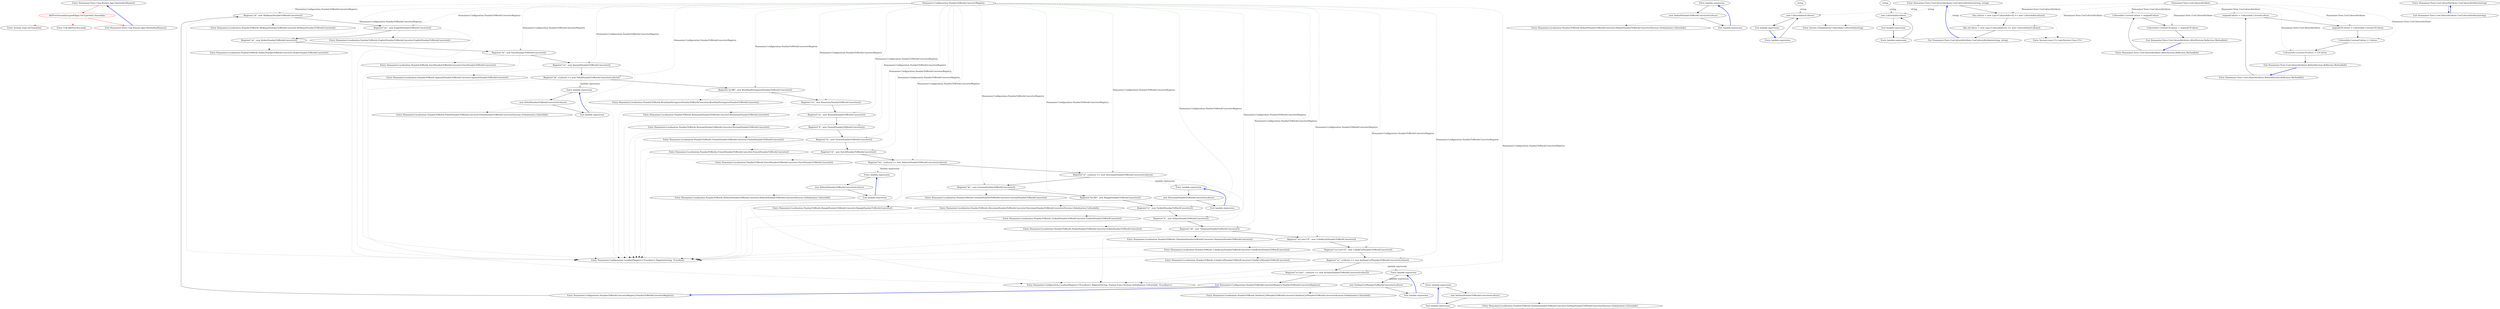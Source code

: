 digraph  {
n0 [label="Entry Humanizer.Tests.Uwp.Runner.App.OnInitializeRunner()", span="26-26", cluster="Humanizer.Tests.Uwp.Runner.App.OnInitializeRunner()"];
n1 [label="AddTestAssembly(typeof(App).GetTypeInfo().Assembly)", span="28-28", cluster="Humanizer.Tests.Uwp.Runner.App.OnInitializeRunner()", color=red, community=0];
n2 [label="Exit Humanizer.Tests.Uwp.Runner.App.OnInitializeRunner()", span="26-26", cluster="Humanizer.Tests.Uwp.Runner.App.OnInitializeRunner()"];
n3 [label="Entry System.Type.GetTypeInfo()", span="0-0", cluster="System.Type.GetTypeInfo()"];
n4 [label="Entry Unk.AddTestAssembly", span="", cluster="Unk.AddTestAssembly"];
m2_26 [label="Entry Humanizer.Configuration.LocaliserRegistry<TLocaliser>.Register(string, TLocaliser)", span="54-54", cluster="Humanizer.Configuration.LocaliserRegistry<TLocaliser>.Register(string, TLocaliser)", file="NumberToWordsConverterRegistry.cs"];
m2_42 [label="Entry Humanizer.Localisation.NumberToWords.UkrainianNumberToWordsConverter.UkrainianNumberToWordsConverter()", span="6-6", cluster="Humanizer.Localisation.NumberToWords.UkrainianNumberToWordsConverter.UkrainianNumberToWordsConverter()", file="NumberToWordsConverterRegistry.cs"];
m2_25 [label="Entry Humanizer.Localisation.NumberToWords.AfrikaansNumberToWordsConverter.AfrikaansNumberToWordsConverter()", span="5-5", cluster="Humanizer.Localisation.NumberToWords.AfrikaansNumberToWordsConverter.AfrikaansNumberToWordsConverter()", file="NumberToWordsConverterRegistry.cs"];
m2_35 [label="Entry Humanizer.Localisation.NumberToWords.FinnishNumberToWordsConverter.FinnishNumberToWordsConverter()", span="4-4", cluster="Humanizer.Localisation.NumberToWords.FinnishNumberToWordsConverter.FinnishNumberToWordsConverter()", file="NumberToWordsConverterRegistry.cs"];
m2_36 [label="Entry Humanizer.Localisation.NumberToWords.FrenchNumberToWordsConverter.FrenchNumberToWordsConverter()", span="5-5", cluster="Humanizer.Localisation.NumberToWords.FrenchNumberToWordsConverter.FrenchNumberToWordsConverter()", file="NumberToWordsConverterRegistry.cs"];
m2_0 [label="Entry Humanizer.Configuration.NumberToWordsConverterRegistry.NumberToWordsConverterRegistry()", span="6-6", cluster="Humanizer.Configuration.NumberToWordsConverterRegistry.NumberToWordsConverterRegistry()", file="NumberToWordsConverterRegistry.cs"];
m2_1 [label="Register(''af'', new AfrikaansNumberToWordsConverter())", span="9-9", cluster="Humanizer.Configuration.NumberToWordsConverterRegistry.NumberToWordsConverterRegistry()", file="NumberToWordsConverterRegistry.cs"];
m2_2 [label="Register(''en'', new EnglishNumberToWordsConverter())", span="10-10", cluster="Humanizer.Configuration.NumberToWordsConverterRegistry.NumberToWordsConverterRegistry()", file="NumberToWordsConverterRegistry.cs"];
m2_3 [label="Register(''ar'', new ArabicNumberToWordsConverter())", span="11-11", cluster="Humanizer.Configuration.NumberToWordsConverterRegistry.NumberToWordsConverterRegistry()", file="NumberToWordsConverterRegistry.cs"];
m2_4 [label="Register(''fa'', new FarsiNumberToWordsConverter())", span="12-12", cluster="Humanizer.Configuration.NumberToWordsConverterRegistry.NumberToWordsConverterRegistry()", file="NumberToWordsConverterRegistry.cs"];
m2_5 [label="Register(''es'', new SpanishNumberToWordsConverter())", span="13-13", cluster="Humanizer.Configuration.NumberToWordsConverterRegistry.NumberToWordsConverterRegistry()", file="NumberToWordsConverterRegistry.cs"];
m2_6 [label="Register(''pl'', (culture) => new PolishNumberToWordsConverter(culture))", span="14-14", cluster="Humanizer.Configuration.NumberToWordsConverterRegistry.NumberToWordsConverterRegistry()", file="NumberToWordsConverterRegistry.cs"];
m2_7 [label="Register(''pt-BR'', new BrazilianPortugueseNumberToWordsConverter())", span="15-15", cluster="Humanizer.Configuration.NumberToWordsConverterRegistry.NumberToWordsConverterRegistry()", file="NumberToWordsConverterRegistry.cs"];
m2_8 [label="Register(''ro'', new RomanianNumberToWordsConverter())", span="16-16", cluster="Humanizer.Configuration.NumberToWordsConverterRegistry.NumberToWordsConverterRegistry()", file="NumberToWordsConverterRegistry.cs"];
m2_9 [label="Register(''ru'', new RussianNumberToWordsConverter())", span="17-17", cluster="Humanizer.Configuration.NumberToWordsConverterRegistry.NumberToWordsConverterRegistry()", file="NumberToWordsConverterRegistry.cs"];
m2_10 [label="Register(''fi'', new FinnishNumberToWordsConverter())", span="18-18", cluster="Humanizer.Configuration.NumberToWordsConverterRegistry.NumberToWordsConverterRegistry()", file="NumberToWordsConverterRegistry.cs"];
m2_11 [label="Register(''fr'', new FrenchNumberToWordsConverter())", span="19-19", cluster="Humanizer.Configuration.NumberToWordsConverterRegistry.NumberToWordsConverterRegistry()", file="NumberToWordsConverterRegistry.cs"];
m2_12 [label="Register(''nl'', new DutchNumberToWordsConverter())", span="20-20", cluster="Humanizer.Configuration.NumberToWordsConverterRegistry.NumberToWordsConverterRegistry()", file="NumberToWordsConverterRegistry.cs"];
m2_13 [label="Register(''he'', (culture) => new HebrewNumberToWordsConverter(culture))", span="21-21", cluster="Humanizer.Configuration.NumberToWordsConverterRegistry.NumberToWordsConverterRegistry()", file="NumberToWordsConverterRegistry.cs"];
m2_14 [label="Register(''sl'', (culture) => new SlovenianNumberToWordsConverter(culture))", span="22-22", cluster="Humanizer.Configuration.NumberToWordsConverterRegistry.NumberToWordsConverterRegistry()", file="NumberToWordsConverterRegistry.cs"];
m2_15 [label="Register(''de'', new GermanNumberToWordsConverter())", span="23-23", cluster="Humanizer.Configuration.NumberToWordsConverterRegistry.NumberToWordsConverterRegistry()", file="NumberToWordsConverterRegistry.cs"];
m2_16 [label="Register(''bn-BD'', new BanglaNumberToWordsConverter())", span="24-24", cluster="Humanizer.Configuration.NumberToWordsConverterRegistry.NumberToWordsConverterRegistry()", file="NumberToWordsConverterRegistry.cs"];
m2_17 [label="Register(''tr'', new TurkishNumberToWordConverter())", span="25-25", cluster="Humanizer.Configuration.NumberToWordsConverterRegistry.NumberToWordsConverterRegistry()", file="NumberToWordsConverterRegistry.cs"];
m2_18 [label="Register(''it'', new ItalianNumberToWordsConverter())", span="26-26", cluster="Humanizer.Configuration.NumberToWordsConverterRegistry.NumberToWordsConverterRegistry()", file="NumberToWordsConverterRegistry.cs"];
m2_19 [label="Register(''uk'', new UkrainianNumberToWordsConverter())", span="27-27", cluster="Humanizer.Configuration.NumberToWordsConverterRegistry.NumberToWordsConverterRegistry()", file="NumberToWordsConverterRegistry.cs"];
m2_20 [label="Register(''uz-Latn-UZ'', new UzbekLatnNumberToWordConverter())", span="28-28", cluster="Humanizer.Configuration.NumberToWordsConverterRegistry.NumberToWordsConverterRegistry()", file="NumberToWordsConverterRegistry.cs"];
m2_21 [label="Register(''uz-Cyrl-UZ'', new UzbekCyrlNumberToWordConverter())", span="29-29", cluster="Humanizer.Configuration.NumberToWordsConverterRegistry.NumberToWordsConverterRegistry()", file="NumberToWordsConverterRegistry.cs"];
m2_22 [label="Register(''sr'', (culture) => new SerbianCyrlNumberToWordsConverter(culture))", span="30-30", cluster="Humanizer.Configuration.NumberToWordsConverterRegistry.NumberToWordsConverterRegistry()", file="NumberToWordsConverterRegistry.cs"];
m2_23 [label="Register(''sr-Latn'', (culture) => new SerbianNumberToWordsConverter(culture))", span="31-31", cluster="Humanizer.Configuration.NumberToWordsConverterRegistry.NumberToWordsConverterRegistry()", file="NumberToWordsConverterRegistry.cs"];
m2_24 [label="Exit Humanizer.Configuration.NumberToWordsConverterRegistry.NumberToWordsConverterRegistry()", span="6-6", cluster="Humanizer.Configuration.NumberToWordsConverterRegistry.NumberToWordsConverterRegistry()", file="NumberToWordsConverterRegistry.cs"];
m2_64 [label="Entry Humanizer.Localisation.NumberToWords.SerbianCyrlNumberToWordsConverter.SerbianCyrlNumberToWordsConverter(System.Globalization.CultureInfo)", span="15-15", cluster="Humanizer.Localisation.NumberToWords.SerbianCyrlNumberToWordsConverter.SerbianCyrlNumberToWordsConverter(System.Globalization.CultureInfo)", file="NumberToWordsConverterRegistry.cs"];
m2_38 [label="Entry Humanizer.Localisation.NumberToWords.GermanNumberToWordsConverter.GermanNumberToWordsConverter()", span="5-5", cluster="Humanizer.Localisation.NumberToWords.GermanNumberToWordsConverter.GermanNumberToWordsConverter()", file="NumberToWordsConverterRegistry.cs"];
m2_28 [label="Entry Humanizer.Localisation.NumberToWords.ArabicNumberToWordsConverter.ArabicNumberToWordsConverter()", span="6-6", cluster="Humanizer.Localisation.NumberToWords.ArabicNumberToWordsConverter.ArabicNumberToWordsConverter()", file="NumberToWordsConverterRegistry.cs"];
m2_33 [label="Entry Humanizer.Localisation.NumberToWords.RomanianNumberToWordsConverter.RomanianNumberToWordsConverter()", span="5-5", cluster="Humanizer.Localisation.NumberToWords.RomanianNumberToWordsConverter.RomanianNumberToWordsConverter()", file="NumberToWordsConverterRegistry.cs"];
m2_40 [label="Entry Humanizer.Localisation.NumberToWords.TurkishNumberToWordConverter.TurkishNumberToWordConverter()", span="7-7", cluster="Humanizer.Localisation.NumberToWords.TurkishNumberToWordConverter.TurkishNumberToWordConverter()", file="NumberToWordsConverterRegistry.cs"];
m2_37 [label="Entry Humanizer.Localisation.NumberToWords.DutchNumberToWordsConverter.DutchNumberToWordsConverter()", span="11-11", cluster="Humanizer.Localisation.NumberToWords.DutchNumberToWordsConverter.DutchNumberToWordsConverter()", file="NumberToWordsConverterRegistry.cs"];
m2_41 [label="Entry Humanizer.Localisation.NumberToWords.ItalianNumberToWordsConverter.ItalianNumberToWordsConverter()", span="5-5", cluster="Humanizer.Localisation.NumberToWords.ItalianNumberToWordsConverter.ItalianNumberToWordsConverter()", file="NumberToWordsConverterRegistry.cs"];
m2_32 [label="Entry Humanizer.Localisation.NumberToWords.BrazilianPortugueseNumberToWordsConverter.BrazilianPortugueseNumberToWordsConverter()", span="5-5", cluster="Humanizer.Localisation.NumberToWords.BrazilianPortugueseNumberToWordsConverter.BrazilianPortugueseNumberToWordsConverter()", file="NumberToWordsConverterRegistry.cs"];
m2_29 [label="Entry Humanizer.Localisation.NumberToWords.FarsiNumberToWordsConverter.FarsiNumberToWordsConverter()", span="5-5", cluster="Humanizer.Localisation.NumberToWords.FarsiNumberToWordsConverter.FarsiNumberToWordsConverter()", file="NumberToWordsConverterRegistry.cs"];
m2_52 [label="Entry Humanizer.Localisation.NumberToWords.PolishNumberToWordsConverter.PolishNumberToWordsConverter(System.Globalization.CultureInfo)", span="13-13", cluster="Humanizer.Localisation.NumberToWords.PolishNumberToWordsConverter.PolishNumberToWordsConverter(System.Globalization.CultureInfo)", file="NumberToWordsConverterRegistry.cs"];
m2_30 [label="Entry Humanizer.Localisation.NumberToWords.SpanishNumberToWordsConverter.SpanishNumberToWordsConverter()", span="5-5", cluster="Humanizer.Localisation.NumberToWords.SpanishNumberToWordsConverter.SpanishNumberToWordsConverter()", file="NumberToWordsConverterRegistry.cs"];
m2_39 [label="Entry Humanizer.Localisation.NumberToWords.BanglaNumberToWordsConverter.BanglaNumberToWordsConverter()", span="4-4", cluster="Humanizer.Localisation.NumberToWords.BanglaNumberToWordsConverter.BanglaNumberToWordsConverter()", file="NumberToWordsConverterRegistry.cs"];
m2_27 [label="Entry Humanizer.Localisation.NumberToWords.EnglishNumberToWordsConverter.EnglishNumberToWordsConverter()", span="5-5", cluster="Humanizer.Localisation.NumberToWords.EnglishNumberToWordsConverter.EnglishNumberToWordsConverter()", file="NumberToWordsConverterRegistry.cs"];
m2_68 [label="Entry Humanizer.Localisation.NumberToWords.SerbianNumberToWordsConverter.SerbianNumberToWordsConverter(System.Globalization.CultureInfo)", span="15-15", cluster="Humanizer.Localisation.NumberToWords.SerbianNumberToWordsConverter.SerbianNumberToWordsConverter(System.Globalization.CultureInfo)", file="NumberToWordsConverterRegistry.cs"];
m2_45 [label="Entry lambda expression", span="7-7", cluster="lambda expression", file="NumberToWordsConverterRegistry.cs"];
m2_49 [label="Entry lambda expression", span="14-14", cluster="lambda expression", file="NumberToWordsConverterRegistry.cs"];
m2_53 [label="Entry lambda expression", span="21-21", cluster="lambda expression", file="NumberToWordsConverterRegistry.cs"];
m2_57 [label="Entry lambda expression", span="22-22", cluster="lambda expression", file="NumberToWordsConverterRegistry.cs"];
m2_61 [label="Entry lambda expression", span="30-30", cluster="lambda expression", file="NumberToWordsConverterRegistry.cs"];
m2_65 [label="Entry lambda expression", span="31-31", cluster="lambda expression", file="NumberToWordsConverterRegistry.cs"];
m2_46 [label="new DefaultNumberToWordsConverter(culture)", span="7-7", cluster="lambda expression", file="NumberToWordsConverterRegistry.cs"];
m2_47 [label="Exit lambda expression", span="7-7", cluster="lambda expression", file="NumberToWordsConverterRegistry.cs"];
m2_50 [label="new PolishNumberToWordsConverter(culture)", span="14-14", cluster="lambda expression", file="NumberToWordsConverterRegistry.cs"];
m2_51 [label="Exit lambda expression", span="14-14", cluster="lambda expression", file="NumberToWordsConverterRegistry.cs"];
m2_54 [label="new HebrewNumberToWordsConverter(culture)", span="21-21", cluster="lambda expression", file="NumberToWordsConverterRegistry.cs"];
m2_55 [label="Exit lambda expression", span="21-21", cluster="lambda expression", file="NumberToWordsConverterRegistry.cs"];
m2_58 [label="new SlovenianNumberToWordsConverter(culture)", span="22-22", cluster="lambda expression", file="NumberToWordsConverterRegistry.cs"];
m2_59 [label="Exit lambda expression", span="22-22", cluster="lambda expression", file="NumberToWordsConverterRegistry.cs"];
m2_62 [label="new SerbianCyrlNumberToWordsConverter(culture)", span="30-30", cluster="lambda expression", file="NumberToWordsConverterRegistry.cs"];
m2_63 [label="Exit lambda expression", span="30-30", cluster="lambda expression", file="NumberToWordsConverterRegistry.cs"];
m2_66 [label="new SerbianNumberToWordsConverter(culture)", span="31-31", cluster="lambda expression", file="NumberToWordsConverterRegistry.cs"];
m2_67 [label="Exit lambda expression", span="31-31", cluster="lambda expression", file="NumberToWordsConverterRegistry.cs"];
m2_44 [label="Entry Humanizer.Localisation.NumberToWords.UzbekCyrlNumberToWordConverter.UzbekCyrlNumberToWordConverter()", span="7-7", cluster="Humanizer.Localisation.NumberToWords.UzbekCyrlNumberToWordConverter.UzbekCyrlNumberToWordConverter()", file="NumberToWordsConverterRegistry.cs"];
m2_48 [label="Entry Humanizer.Localisation.NumberToWords.DefaultNumberToWordsConverter.DefaultNumberToWordsConverter(System.Globalization.CultureInfo)", span="12-12", cluster="Humanizer.Localisation.NumberToWords.DefaultNumberToWordsConverter.DefaultNumberToWordsConverter(System.Globalization.CultureInfo)", file="NumberToWordsConverterRegistry.cs"];
m2_43 [label="Entry Humanizer.Localisation.NumberToWords.UzbekLatnNumberToWordConverter.UzbekLatnNumberToWordConverter()", span="7-7", cluster="Humanizer.Localisation.NumberToWords.UzbekLatnNumberToWordConverter.UzbekLatnNumberToWordConverter()", file="NumberToWordsConverterRegistry.cs"];
m2_31 [label="Entry Humanizer.Configuration.LocaliserRegistry<TLocaliser>.Register(string, System.Func<System.Globalization.CultureInfo, TLocaliser>)", span="62-62", cluster="Humanizer.Configuration.LocaliserRegistry<TLocaliser>.Register(string, System.Func<System.Globalization.CultureInfo, TLocaliser>)", file="NumberToWordsConverterRegistry.cs"];
m2_56 [label="Entry Humanizer.Localisation.NumberToWords.HebrewNumberToWordsConverter.HebrewNumberToWordsConverter(System.Globalization.CultureInfo)", span="34-34", cluster="Humanizer.Localisation.NumberToWords.HebrewNumberToWordsConverter.HebrewNumberToWordsConverter(System.Globalization.CultureInfo)", file="NumberToWordsConverterRegistry.cs"];
m2_60 [label="Entry Humanizer.Localisation.NumberToWords.SlovenianNumberToWordsConverter.SlovenianNumberToWordsConverter(System.Globalization.CultureInfo)", span="12-12", cluster="Humanizer.Localisation.NumberToWords.SlovenianNumberToWordsConverter.SlovenianNumberToWordsConverter(System.Globalization.CultureInfo)", file="NumberToWordsConverterRegistry.cs"];
m2_34 [label="Entry Humanizer.Localisation.NumberToWords.RussianNumberToWordsConverter.RussianNumberToWordsConverter()", span="6-6", cluster="Humanizer.Localisation.NumberToWords.RussianNumberToWordsConverter.RussianNumberToWordsConverter()", file="NumberToWordsConverterRegistry.cs"];
m2_69 [label="Humanizer.Configuration.NumberToWordsConverterRegistry", span="", file="NumberToWordsConverterRegistry.cs"];
m4_2 [label="Entry Humanizer.Tests.UseCultureAttribute.UseCultureAttribute(string, string)", span="47-47", cluster="Humanizer.Tests.UseCultureAttribute.UseCultureAttribute(string, string)", file="UseCultureAttribute.cs"];
m4_3 [label="this.culture = new Lazy<CultureInfo>(() => new CultureInfo(culture))", span="49-49", cluster="Humanizer.Tests.UseCultureAttribute.UseCultureAttribute(string, string)", file="UseCultureAttribute.cs"];
m4_4 [label="this.uiCulture = new Lazy<CultureInfo>(() => new CultureInfo(uiCulture))", span="50-50", cluster="Humanizer.Tests.UseCultureAttribute.UseCultureAttribute(string, string)", file="UseCultureAttribute.cs"];
m4_5 [label="Exit Humanizer.Tests.UseCultureAttribute.UseCultureAttribute(string, string)", span="47-47", cluster="Humanizer.Tests.UseCultureAttribute.UseCultureAttribute(string, string)", file="UseCultureAttribute.cs"];
m4_20 [label="Entry Humanizer.Tests.UseCultureAttribute.After(System.Reflection.MethodInfo)", span="84-84", cluster="Humanizer.Tests.UseCultureAttribute.After(System.Reflection.MethodInfo)", file="UseCultureAttribute.cs"];
m4_21 [label="CultureInfo.CurrentCulture = originalCulture", span="86-86", cluster="Humanizer.Tests.UseCultureAttribute.After(System.Reflection.MethodInfo)", file="UseCultureAttribute.cs"];
m4_22 [label="CultureInfo.CurrentUICulture = originalUICulture", span="87-87", cluster="Humanizer.Tests.UseCultureAttribute.After(System.Reflection.MethodInfo)", file="UseCultureAttribute.cs"];
m4_23 [label="Exit Humanizer.Tests.UseCultureAttribute.After(System.Reflection.MethodInfo)", span="84-84", cluster="Humanizer.Tests.UseCultureAttribute.After(System.Reflection.MethodInfo)", file="UseCultureAttribute.cs"];
m4_6 [label="Entry System.Lazy<T>.Lazy(System.Func<T>)", span="0-0", cluster="System.Lazy<T>.Lazy(System.Func<T>)", file="UseCultureAttribute.cs"];
m4_14 [label="Entry Humanizer.Tests.UseCultureAttribute.Before(System.Reflection.MethodInfo)", span="69-69", cluster="Humanizer.Tests.UseCultureAttribute.Before(System.Reflection.MethodInfo)", file="UseCultureAttribute.cs"];
m4_15 [label="originalCulture = CultureInfo.CurrentCulture", span="71-71", cluster="Humanizer.Tests.UseCultureAttribute.Before(System.Reflection.MethodInfo)", file="UseCultureAttribute.cs"];
m4_16 [label="originalUICulture = CultureInfo.CurrentUICulture", span="72-72", cluster="Humanizer.Tests.UseCultureAttribute.Before(System.Reflection.MethodInfo)", file="UseCultureAttribute.cs"];
m4_17 [label="CultureInfo.CurrentCulture = Culture", span="75-75", cluster="Humanizer.Tests.UseCultureAttribute.Before(System.Reflection.MethodInfo)", file="UseCultureAttribute.cs"];
m4_18 [label="CultureInfo.CurrentUICulture = UICulture", span="76-76", cluster="Humanizer.Tests.UseCultureAttribute.Before(System.Reflection.MethodInfo)", file="UseCultureAttribute.cs"];
m4_19 [label="Exit Humanizer.Tests.UseCultureAttribute.Before(System.Reflection.MethodInfo)", span="69-69", cluster="Humanizer.Tests.UseCultureAttribute.Before(System.Reflection.MethodInfo)", file="UseCultureAttribute.cs"];
m4_11 [label="Entry lambda expression", span="50-50", cluster="lambda expression", file="UseCultureAttribute.cs"];
m4_8 [label="new CultureInfo(culture)", span="49-49", cluster="lambda expression", file="UseCultureAttribute.cs"];
m4_12 [label="new CultureInfo(uiCulture)", span="50-50", cluster="lambda expression", file="UseCultureAttribute.cs"];
m4_7 [label="Entry lambda expression", span="49-49", cluster="lambda expression", file="UseCultureAttribute.cs"];
m4_9 [label="Exit lambda expression", span="49-49", cluster="lambda expression", file="UseCultureAttribute.cs"];
m4_13 [label="Exit lambda expression", span="50-50", cluster="lambda expression", file="UseCultureAttribute.cs"];
m4_0 [label="Entry Humanizer.Tests.UseCultureAttribute.UseCultureAttribute(string)", span="37-37", cluster="Humanizer.Tests.UseCultureAttribute.UseCultureAttribute(string)", file="UseCultureAttribute.cs"];
m4_1 [label="Exit Humanizer.Tests.UseCultureAttribute.UseCultureAttribute(string)", span="37-37", cluster="Humanizer.Tests.UseCultureAttribute.UseCultureAttribute(string)", file="UseCultureAttribute.cs"];
m4_10 [label="Entry System.Globalization.CultureInfo.CultureInfo(string)", span="0-0", cluster="System.Globalization.CultureInfo.CultureInfo(string)", file="UseCultureAttribute.cs"];
m4_24 [label="Humanizer.Tests.UseCultureAttribute", span="", file="UseCultureAttribute.cs"];
m4_25 [label=string, span="", file="UseCultureAttribute.cs"];
m4_26 [label=string, span="", file="UseCultureAttribute.cs"];
n0 -> n1  [key=0, style=solid, color=red];
n1 -> n2  [key=0, style=solid, color=red];
n1 -> n3  [key=2, style=dotted, color=red];
n1 -> n4  [key=2, style=dotted, color=red];
n2 -> n0  [key=0, style=bold, color=blue];
m2_0 -> m2_1  [key=0, style=solid];
m2_1 -> m2_2  [key=0, style=solid];
m2_1 -> m2_25  [key=2, style=dotted];
m2_1 -> m2_26  [key=2, style=dotted];
m2_2 -> m2_3  [key=0, style=solid];
m2_2 -> m2_27  [key=2, style=dotted];
m2_2 -> m2_26  [key=2, style=dotted];
m2_3 -> m2_4  [key=0, style=solid];
m2_3 -> m2_28  [key=2, style=dotted];
m2_3 -> m2_26  [key=2, style=dotted];
m2_4 -> m2_5  [key=0, style=solid];
m2_4 -> m2_29  [key=2, style=dotted];
m2_4 -> m2_26  [key=2, style=dotted];
m2_5 -> m2_6  [key=0, style=solid];
m2_5 -> m2_30  [key=2, style=dotted];
m2_5 -> m2_26  [key=2, style=dotted];
m2_6 -> m2_7  [key=0, style=solid];
m2_6 -> m2_31  [key=2, style=dotted];
m2_6 -> m2_49  [key=1, style=dashed, color=darkseagreen4, label="lambda expression"];
m2_7 -> m2_8  [key=0, style=solid];
m2_7 -> m2_32  [key=2, style=dotted];
m2_7 -> m2_26  [key=2, style=dotted];
m2_8 -> m2_9  [key=0, style=solid];
m2_8 -> m2_33  [key=2, style=dotted];
m2_8 -> m2_26  [key=2, style=dotted];
m2_9 -> m2_10  [key=0, style=solid];
m2_9 -> m2_34  [key=2, style=dotted];
m2_9 -> m2_26  [key=2, style=dotted];
m2_10 -> m2_11  [key=0, style=solid];
m2_10 -> m2_35  [key=2, style=dotted];
m2_10 -> m2_26  [key=2, style=dotted];
m2_11 -> m2_12  [key=0, style=solid];
m2_11 -> m2_36  [key=2, style=dotted];
m2_11 -> m2_26  [key=2, style=dotted];
m2_12 -> m2_13  [key=0, style=solid];
m2_12 -> m2_37  [key=2, style=dotted];
m2_12 -> m2_26  [key=2, style=dotted];
m2_13 -> m2_14  [key=0, style=solid];
m2_13 -> m2_31  [key=2, style=dotted];
m2_13 -> m2_53  [key=1, style=dashed, color=darkseagreen4, label="lambda expression"];
m2_14 -> m2_15  [key=0, style=solid];
m2_14 -> m2_31  [key=2, style=dotted];
m2_14 -> m2_57  [key=1, style=dashed, color=darkseagreen4, label="lambda expression"];
m2_15 -> m2_16  [key=0, style=solid];
m2_15 -> m2_38  [key=2, style=dotted];
m2_15 -> m2_26  [key=2, style=dotted];
m2_16 -> m2_17  [key=0, style=solid];
m2_16 -> m2_39  [key=2, style=dotted];
m2_16 -> m2_26  [key=2, style=dotted];
m2_17 -> m2_18  [key=0, style=solid];
m2_17 -> m2_40  [key=2, style=dotted];
m2_17 -> m2_26  [key=2, style=dotted];
m2_18 -> m2_19  [key=0, style=solid];
m2_18 -> m2_41  [key=2, style=dotted];
m2_18 -> m2_26  [key=2, style=dotted];
m2_19 -> m2_20  [key=0, style=solid];
m2_19 -> m2_42  [key=2, style=dotted];
m2_19 -> m2_26  [key=2, style=dotted];
m2_20 -> m2_21  [key=0, style=solid];
m2_20 -> m2_43  [key=2, style=dotted];
m2_20 -> m2_26  [key=2, style=dotted];
m2_21 -> m2_22  [key=0, style=solid];
m2_21 -> m2_44  [key=2, style=dotted];
m2_21 -> m2_26  [key=2, style=dotted];
m2_22 -> m2_23  [key=0, style=solid];
m2_22 -> m2_31  [key=2, style=dotted];
m2_22 -> m2_61  [key=1, style=dashed, color=darkseagreen4, label="lambda expression"];
m2_23 -> m2_24  [key=0, style=solid];
m2_23 -> m2_31  [key=2, style=dotted];
m2_23 -> m2_65  [key=1, style=dashed, color=darkseagreen4, label="lambda expression"];
m2_24 -> m2_0  [key=0, style=bold, color=blue];
m2_45 -> m2_46  [key=0, style=solid];
m2_49 -> m2_50  [key=0, style=solid];
m2_53 -> m2_54  [key=0, style=solid];
m2_57 -> m2_58  [key=0, style=solid];
m2_61 -> m2_62  [key=0, style=solid];
m2_65 -> m2_66  [key=0, style=solid];
m2_46 -> m2_47  [key=0, style=solid];
m2_46 -> m2_48  [key=2, style=dotted];
m2_47 -> m2_45  [key=0, style=bold, color=blue];
m2_50 -> m2_51  [key=0, style=solid];
m2_50 -> m2_52  [key=2, style=dotted];
m2_51 -> m2_49  [key=0, style=bold, color=blue];
m2_54 -> m2_55  [key=0, style=solid];
m2_54 -> m2_56  [key=2, style=dotted];
m2_55 -> m2_53  [key=0, style=bold, color=blue];
m2_58 -> m2_59  [key=0, style=solid];
m2_58 -> m2_60  [key=2, style=dotted];
m2_59 -> m2_57  [key=0, style=bold, color=blue];
m2_62 -> m2_63  [key=0, style=solid];
m2_62 -> m2_64  [key=2, style=dotted];
m2_63 -> m2_61  [key=0, style=bold, color=blue];
m2_66 -> m2_67  [key=0, style=solid];
m2_66 -> m2_68  [key=2, style=dotted];
m2_67 -> m2_65  [key=0, style=bold, color=blue];
m2_69 -> m2_1  [key=1, style=dashed, color=darkseagreen4, label="Humanizer.Configuration.NumberToWordsConverterRegistry"];
m2_69 -> m2_2  [key=1, style=dashed, color=darkseagreen4, label="Humanizer.Configuration.NumberToWordsConverterRegistry"];
m2_69 -> m2_3  [key=1, style=dashed, color=darkseagreen4, label="Humanizer.Configuration.NumberToWordsConverterRegistry"];
m2_69 -> m2_4  [key=1, style=dashed, color=darkseagreen4, label="Humanizer.Configuration.NumberToWordsConverterRegistry"];
m2_69 -> m2_5  [key=1, style=dashed, color=darkseagreen4, label="Humanizer.Configuration.NumberToWordsConverterRegistry"];
m2_69 -> m2_6  [key=1, style=dashed, color=darkseagreen4, label="Humanizer.Configuration.NumberToWordsConverterRegistry"];
m2_69 -> m2_7  [key=1, style=dashed, color=darkseagreen4, label="Humanizer.Configuration.NumberToWordsConverterRegistry"];
m2_69 -> m2_8  [key=1, style=dashed, color=darkseagreen4, label="Humanizer.Configuration.NumberToWordsConverterRegistry"];
m2_69 -> m2_9  [key=1, style=dashed, color=darkseagreen4, label="Humanizer.Configuration.NumberToWordsConverterRegistry"];
m2_69 -> m2_10  [key=1, style=dashed, color=darkseagreen4, label="Humanizer.Configuration.NumberToWordsConverterRegistry"];
m2_69 -> m2_11  [key=1, style=dashed, color=darkseagreen4, label="Humanizer.Configuration.NumberToWordsConverterRegistry"];
m2_69 -> m2_12  [key=1, style=dashed, color=darkseagreen4, label="Humanizer.Configuration.NumberToWordsConverterRegistry"];
m2_69 -> m2_13  [key=1, style=dashed, color=darkseagreen4, label="Humanizer.Configuration.NumberToWordsConverterRegistry"];
m2_69 -> m2_14  [key=1, style=dashed, color=darkseagreen4, label="Humanizer.Configuration.NumberToWordsConverterRegistry"];
m2_69 -> m2_15  [key=1, style=dashed, color=darkseagreen4, label="Humanizer.Configuration.NumberToWordsConverterRegistry"];
m2_69 -> m2_16  [key=1, style=dashed, color=darkseagreen4, label="Humanizer.Configuration.NumberToWordsConverterRegistry"];
m2_69 -> m2_17  [key=1, style=dashed, color=darkseagreen4, label="Humanizer.Configuration.NumberToWordsConverterRegistry"];
m2_69 -> m2_18  [key=1, style=dashed, color=darkseagreen4, label="Humanizer.Configuration.NumberToWordsConverterRegistry"];
m2_69 -> m2_19  [key=1, style=dashed, color=darkseagreen4, label="Humanizer.Configuration.NumberToWordsConverterRegistry"];
m2_69 -> m2_20  [key=1, style=dashed, color=darkseagreen4, label="Humanizer.Configuration.NumberToWordsConverterRegistry"];
m2_69 -> m2_21  [key=1, style=dashed, color=darkseagreen4, label="Humanizer.Configuration.NumberToWordsConverterRegistry"];
m2_69 -> m2_22  [key=1, style=dashed, color=darkseagreen4, label="Humanizer.Configuration.NumberToWordsConverterRegistry"];
m2_69 -> m2_23  [key=1, style=dashed, color=darkseagreen4, label="Humanizer.Configuration.NumberToWordsConverterRegistry"];
m4_2 -> m4_3  [key=0, style=solid];
m4_2 -> m4_8  [key=1, style=dashed, color=darkseagreen4, label=string];
m4_2 -> m4_4  [key=1, style=dashed, color=darkseagreen4, label=string];
m4_2 -> m4_12  [key=1, style=dashed, color=darkseagreen4, label=string];
m4_3 -> m4_4  [key=0, style=solid];
m4_3 -> m4_6  [key=2, style=dotted];
m4_4 -> m4_5  [key=0, style=solid];
m4_4 -> m4_6  [key=2, style=dotted];
m4_5 -> m4_2  [key=0, style=bold, color=blue];
m4_20 -> m4_21  [key=0, style=solid];
m4_21 -> m4_22  [key=0, style=solid];
m4_22 -> m4_23  [key=0, style=solid];
m4_23 -> m4_20  [key=0, style=bold, color=blue];
m4_14 -> m4_15  [key=0, style=solid];
m4_15 -> m4_16  [key=0, style=solid];
m4_16 -> m4_17  [key=0, style=solid];
m4_17 -> m4_18  [key=0, style=solid];
m4_18 -> m4_19  [key=0, style=solid];
m4_19 -> m4_14  [key=0, style=bold, color=blue];
m4_11 -> m4_12  [key=0, style=solid];
m4_8 -> m4_9  [key=0, style=solid];
m4_8 -> m4_10  [key=2, style=dotted];
m4_12 -> m4_13  [key=0, style=solid];
m4_12 -> m4_10  [key=2, style=dotted];
m4_7 -> m4_8  [key=0, style=solid];
m4_9 -> m4_7  [key=0, style=bold, color=blue];
m4_13 -> m4_11  [key=0, style=bold, color=blue];
m4_0 -> m4_1  [key=0, style=solid];
m4_1 -> m4_0  [key=0, style=bold, color=blue];
m4_24 -> m4_3  [key=1, style=dashed, color=darkseagreen4, label="Humanizer.Tests.UseCultureAttribute"];
m4_24 -> m4_4  [key=1, style=dashed, color=darkseagreen4, label="Humanizer.Tests.UseCultureAttribute"];
m4_24 -> m4_15  [key=1, style=dashed, color=darkseagreen4, label="Humanizer.Tests.UseCultureAttribute"];
m4_24 -> m4_16  [key=1, style=dashed, color=darkseagreen4, label="Humanizer.Tests.UseCultureAttribute"];
m4_24 -> m4_17  [key=1, style=dashed, color=darkseagreen4, label="Humanizer.Tests.UseCultureAttribute"];
m4_24 -> m4_18  [key=1, style=dashed, color=darkseagreen4, label="Humanizer.Tests.UseCultureAttribute"];
m4_24 -> m4_21  [key=1, style=dashed, color=darkseagreen4, label="Humanizer.Tests.UseCultureAttribute"];
m4_24 -> m4_22  [key=1, style=dashed, color=darkseagreen4, label="Humanizer.Tests.UseCultureAttribute"];
m4_25 -> m4_8  [key=1, style=dashed, color=darkseagreen4, label=string];
m4_26 -> m4_12  [key=1, style=dashed, color=darkseagreen4, label=string];
}
